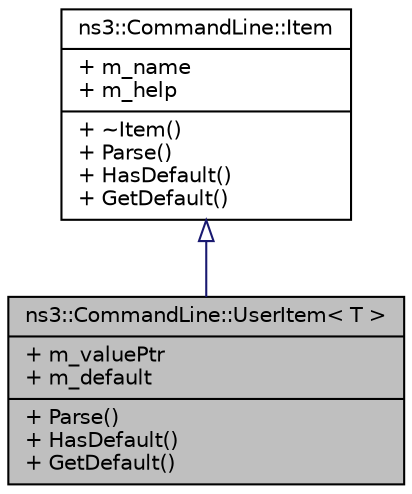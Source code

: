 digraph "ns3::CommandLine::UserItem&lt; T &gt;"
{
  edge [fontname="Helvetica",fontsize="10",labelfontname="Helvetica",labelfontsize="10"];
  node [fontname="Helvetica",fontsize="10",shape=record];
  Node1 [label="{ns3::CommandLine::UserItem\< T \>\n|+ m_valuePtr\l+ m_default\l|+ Parse()\l+ HasDefault()\l+ GetDefault()\l}",height=0.2,width=0.4,color="black", fillcolor="grey75", style="filled", fontcolor="black"];
  Node2 -> Node1 [dir="back",color="midnightblue",fontsize="10",style="solid",arrowtail="onormal"];
  Node2 [label="{ns3::CommandLine::Item\n|+ m_name\l+ m_help\l|+ ~Item()\l+ Parse()\l+ HasDefault()\l+ GetDefault()\l}",height=0.2,width=0.4,color="black", fillcolor="white", style="filled",URL="$db/d00/classns3_1_1CommandLine_1_1Item.html",tooltip="The argument base class. "];
}

